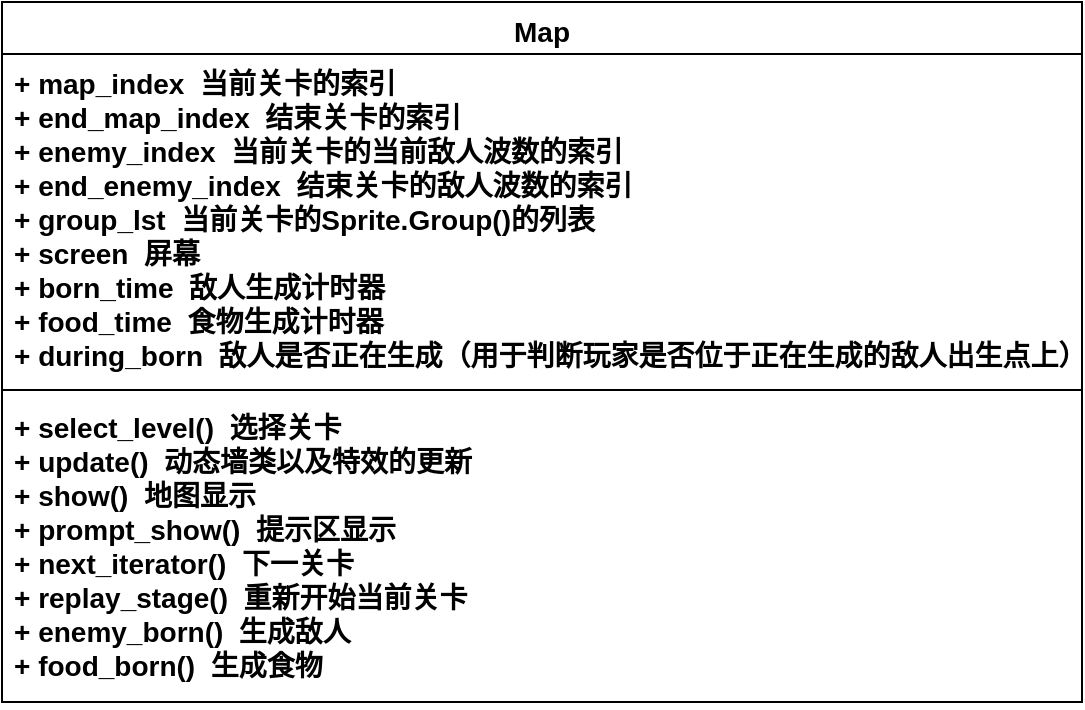 <mxfile version="20.6.1" type="github">
  <diagram id="C5RBs43oDa-KdzZeNtuy" name="Page-1">
    <mxGraphModel dx="975" dy="518" grid="1" gridSize="10" guides="1" tooltips="1" connect="1" arrows="1" fold="1" page="1" pageScale="1" pageWidth="827" pageHeight="1169" math="0" shadow="0">
      <root>
        <mxCell id="WIyWlLk6GJQsqaUBKTNV-0" />
        <mxCell id="WIyWlLk6GJQsqaUBKTNV-1" parent="WIyWlLk6GJQsqaUBKTNV-0" />
        <mxCell id="-p10ACKIXbucfh0nDH9j-0" value="Map" style="swimlane;fontStyle=1;align=center;verticalAlign=top;childLayout=stackLayout;horizontal=1;startSize=26;horizontalStack=0;resizeParent=1;resizeParentMax=0;resizeLast=0;collapsible=1;marginBottom=0;fontSize=14;" vertex="1" parent="WIyWlLk6GJQsqaUBKTNV-1">
          <mxGeometry x="280" y="220" width="540" height="350" as="geometry" />
        </mxCell>
        <mxCell id="-p10ACKIXbucfh0nDH9j-1" value="+ map_index  当前关卡的索引&#xa;+ end_map_index  结束关卡的索引&#xa;+ enemy_index  当前关卡的当前敌人波数的索引&#xa;+ end_enemy_index  结束关卡的敌人波数的索引&#xa;+ group_lst  当前关卡的Sprite.Group()的列表&#xa;+ screen  屏幕&#xa;+ born_time  敌人生成计时器&#xa;+ food_time  食物生成计时器&#xa;+ during_born  敌人是否正在生成（用于判断玩家是否位于正在生成的敌人出生点上）" style="text;strokeColor=none;fillColor=none;align=left;verticalAlign=top;spacingLeft=4;spacingRight=4;overflow=hidden;rotatable=0;points=[[0,0.5],[1,0.5]];portConstraint=eastwest;fontSize=14;fontStyle=1" vertex="1" parent="-p10ACKIXbucfh0nDH9j-0">
          <mxGeometry y="26" width="540" height="164" as="geometry" />
        </mxCell>
        <mxCell id="-p10ACKIXbucfh0nDH9j-2" value="" style="line;strokeWidth=1;fillColor=none;align=left;verticalAlign=middle;spacingTop=-1;spacingLeft=3;spacingRight=3;rotatable=0;labelPosition=right;points=[];portConstraint=eastwest;strokeColor=inherit;" vertex="1" parent="-p10ACKIXbucfh0nDH9j-0">
          <mxGeometry y="190" width="540" height="8" as="geometry" />
        </mxCell>
        <mxCell id="-p10ACKIXbucfh0nDH9j-3" value="+ select_level()  选择关卡&#xa;+ update()  动态墙类以及特效的更新&#xa;+ show()  地图显示&#xa;+ prompt_show()  提示区显示&#xa;+ next_iterator()  下一关卡&#xa;+ replay_stage()  重新开始当前关卡&#xa;+ enemy_born()  生成敌人&#xa;+ food_born()  生成食物&#xa;" style="text;strokeColor=none;fillColor=none;align=left;verticalAlign=top;spacingLeft=4;spacingRight=4;overflow=hidden;rotatable=0;points=[[0,0.5],[1,0.5]];portConstraint=eastwest;fontSize=14;fontStyle=1" vertex="1" parent="-p10ACKIXbucfh0nDH9j-0">
          <mxGeometry y="198" width="540" height="152" as="geometry" />
        </mxCell>
      </root>
    </mxGraphModel>
  </diagram>
</mxfile>
